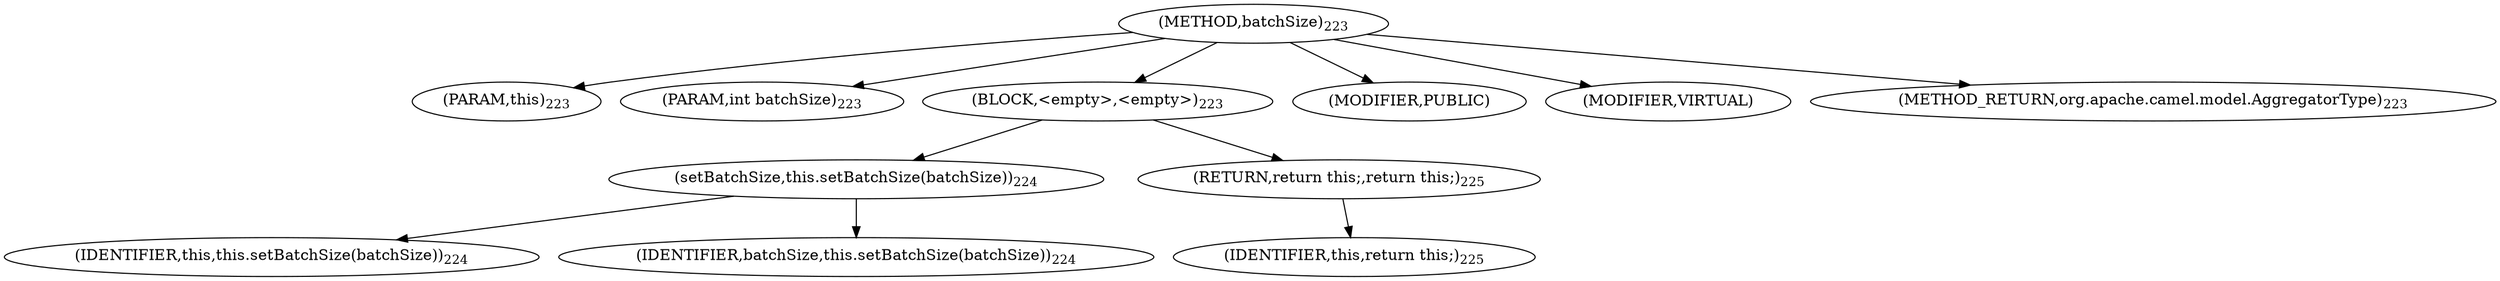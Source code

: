 digraph "batchSize" {  
"593" [label = <(METHOD,batchSize)<SUB>223</SUB>> ]
"51" [label = <(PARAM,this)<SUB>223</SUB>> ]
"594" [label = <(PARAM,int batchSize)<SUB>223</SUB>> ]
"595" [label = <(BLOCK,&lt;empty&gt;,&lt;empty&gt;)<SUB>223</SUB>> ]
"596" [label = <(setBatchSize,this.setBatchSize(batchSize))<SUB>224</SUB>> ]
"50" [label = <(IDENTIFIER,this,this.setBatchSize(batchSize))<SUB>224</SUB>> ]
"597" [label = <(IDENTIFIER,batchSize,this.setBatchSize(batchSize))<SUB>224</SUB>> ]
"598" [label = <(RETURN,return this;,return this;)<SUB>225</SUB>> ]
"52" [label = <(IDENTIFIER,this,return this;)<SUB>225</SUB>> ]
"599" [label = <(MODIFIER,PUBLIC)> ]
"600" [label = <(MODIFIER,VIRTUAL)> ]
"601" [label = <(METHOD_RETURN,org.apache.camel.model.AggregatorType)<SUB>223</SUB>> ]
  "593" -> "51" 
  "593" -> "594" 
  "593" -> "595" 
  "593" -> "599" 
  "593" -> "600" 
  "593" -> "601" 
  "595" -> "596" 
  "595" -> "598" 
  "596" -> "50" 
  "596" -> "597" 
  "598" -> "52" 
}
